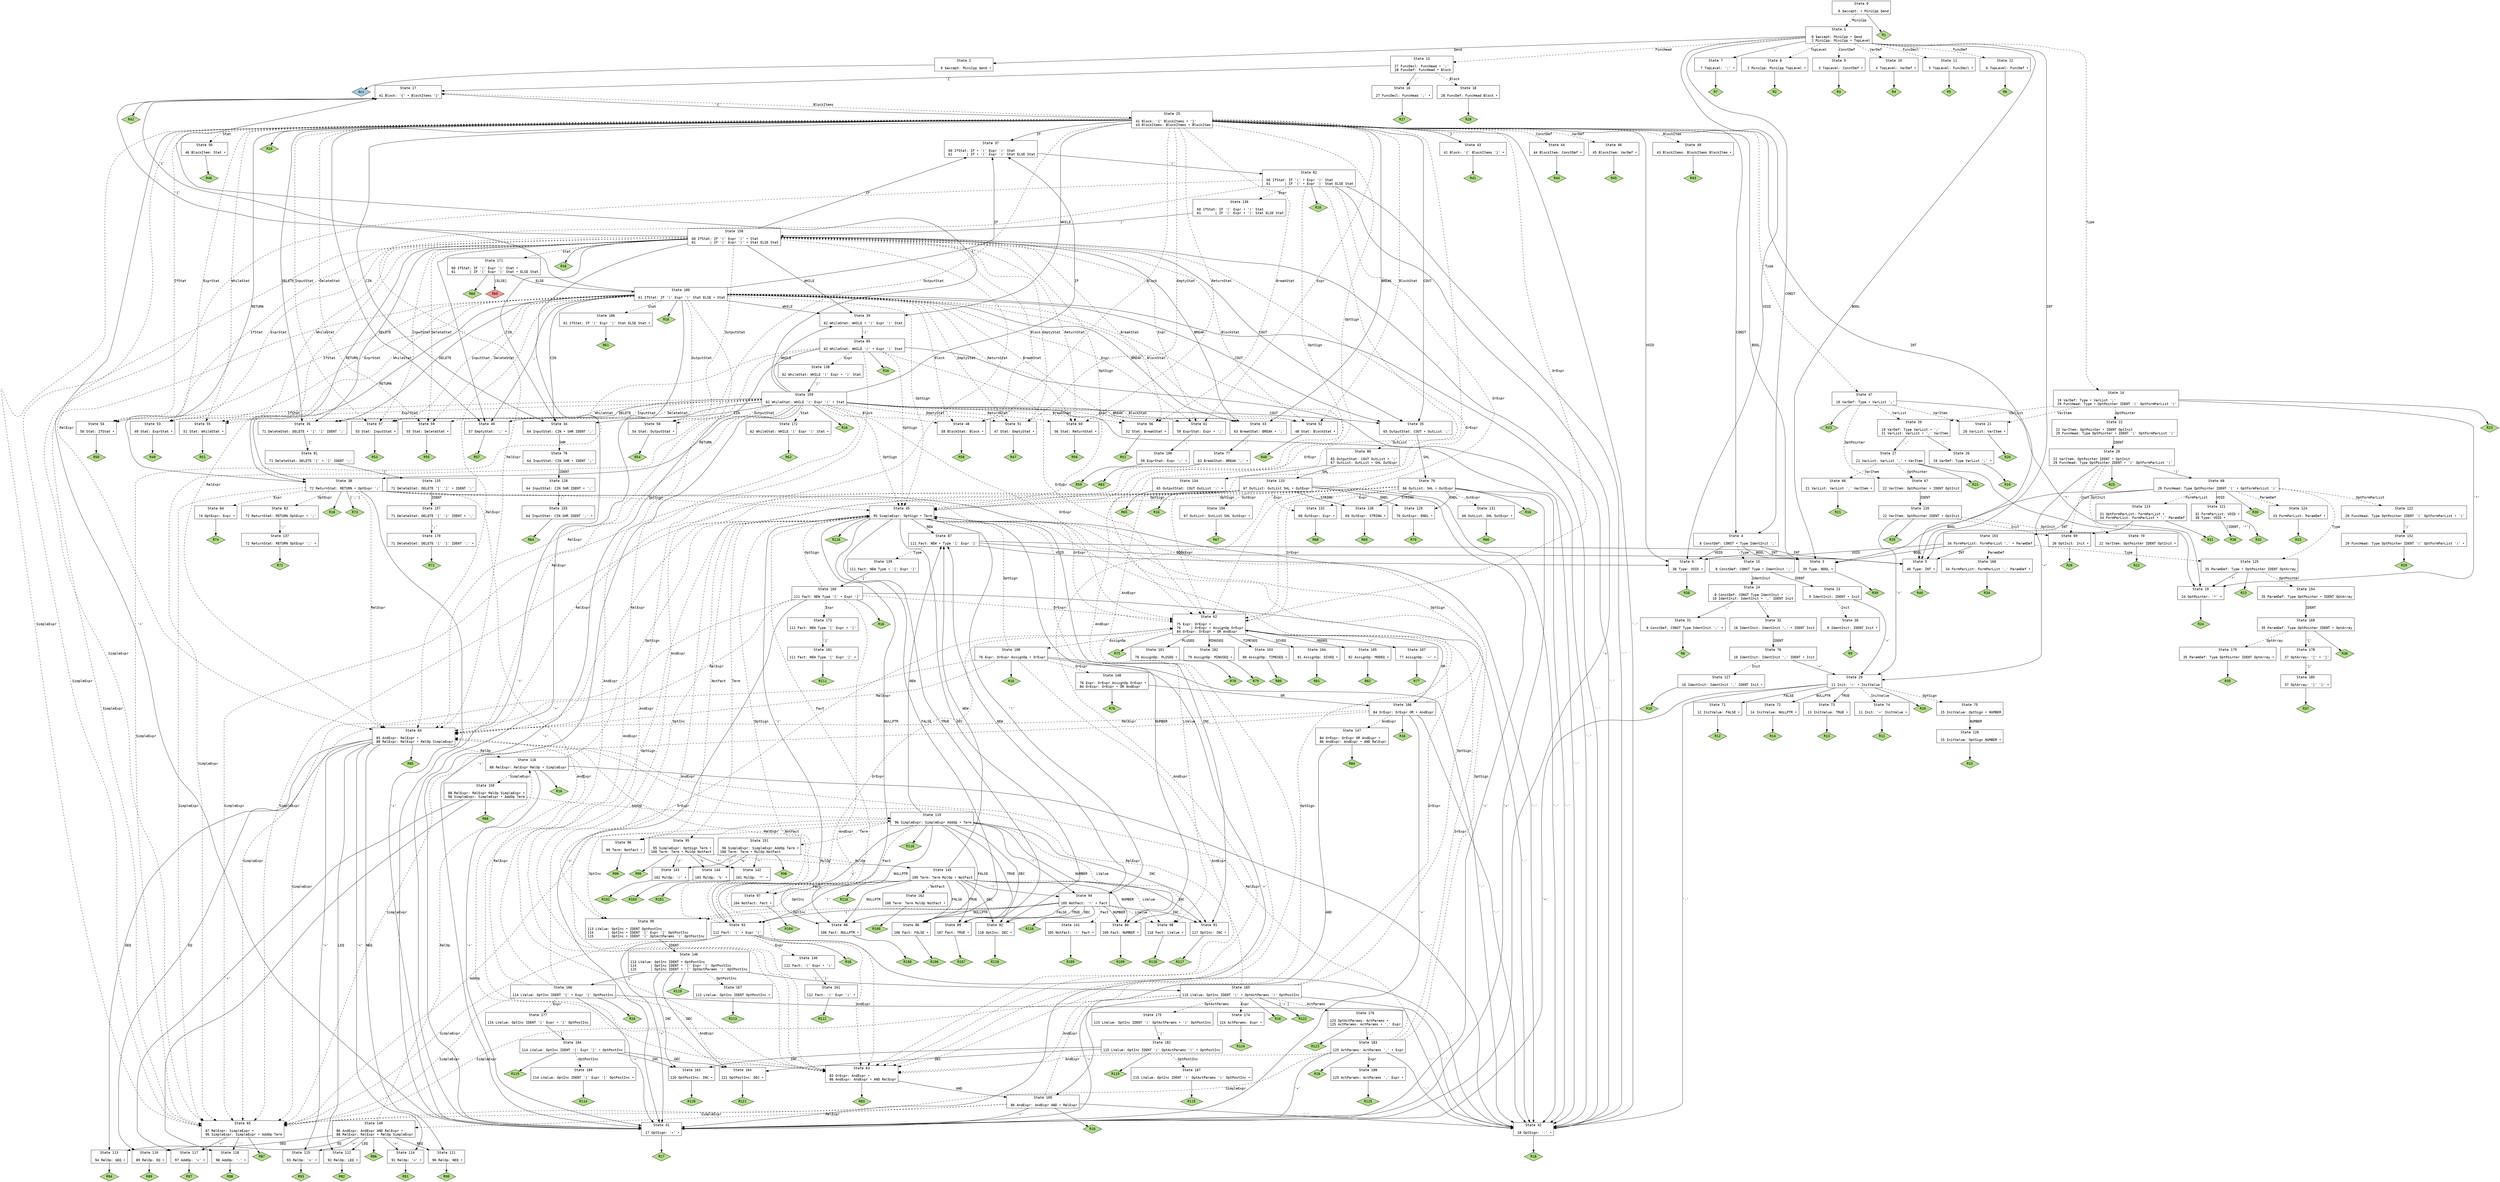 // Generated by GNU Bison 3.8.2.
// Report bugs to <bug-bison@gnu.org>.
// Home page: <https://www.gnu.org/software/bison/>.

digraph "MiniCpp.y"
{
  node [fontname = courier, shape = box, colorscheme = paired6]
  edge [fontname = courier]

  0 [label="State 0\n\l  0 $accept: • MiniCpp $end\l"]
  0 -> 1 [style=dashed label="MiniCpp"]
  0 -> "0R1" [style=solid]
 "0R1" [label="R1", fillcolor=3, shape=diamond, style=filled]
  1 [label="State 1\n\l  0 $accept: MiniCpp • $end\l  2 MiniCpp: MiniCpp • TopLevel\l"]
  1 -> 2 [style=solid label="$end"]
  1 -> 3 [style=solid label="BOOL"]
  1 -> 4 [style=solid label="CONST"]
  1 -> 5 [style=solid label="INT"]
  1 -> 6 [style=solid label="VOID"]
  1 -> 7 [style=solid label="';'"]
  1 -> 8 [style=dashed label="TopLevel"]
  1 -> 9 [style=dashed label="ConstDef"]
  1 -> 10 [style=dashed label="VarDef"]
  1 -> 11 [style=dashed label="FuncDecl"]
  1 -> 12 [style=dashed label="FuncDef"]
  1 -> 13 [style=dashed label="FuncHead"]
  1 -> 14 [style=dashed label="Type"]
  2 [label="State 2\n\l  0 $accept: MiniCpp $end •\l"]
  2 -> "2R0" [style=solid]
 "2R0" [label="Acc", fillcolor=1, shape=diamond, style=filled]
  3 [label="State 3\n\l 39 Type: BOOL •\l"]
  3 -> "3R39" [style=solid]
 "3R39" [label="R39", fillcolor=3, shape=diamond, style=filled]
  4 [label="State 4\n\l  8 ConstDef: CONST • Type IdentInit ';'\l"]
  4 -> 3 [style=solid label="BOOL"]
  4 -> 5 [style=solid label="INT"]
  4 -> 6 [style=solid label="VOID"]
  4 -> 15 [style=dashed label="Type"]
  5 [label="State 5\n\l 40 Type: INT •\l"]
  5 -> "5R40" [style=solid]
 "5R40" [label="R40", fillcolor=3, shape=diamond, style=filled]
  6 [label="State 6\n\l 38 Type: VOID •\l"]
  6 -> "6R38" [style=solid]
 "6R38" [label="R38", fillcolor=3, shape=diamond, style=filled]
  7 [label="State 7\n\l  7 TopLevel: ';' •\l"]
  7 -> "7R7" [style=solid]
 "7R7" [label="R7", fillcolor=3, shape=diamond, style=filled]
  8 [label="State 8\n\l  2 MiniCpp: MiniCpp TopLevel •\l"]
  8 -> "8R2" [style=solid]
 "8R2" [label="R2", fillcolor=3, shape=diamond, style=filled]
  9 [label="State 9\n\l  3 TopLevel: ConstDef •\l"]
  9 -> "9R3" [style=solid]
 "9R3" [label="R3", fillcolor=3, shape=diamond, style=filled]
  10 [label="State 10\n\l  4 TopLevel: VarDef •\l"]
  10 -> "10R4" [style=solid]
 "10R4" [label="R4", fillcolor=3, shape=diamond, style=filled]
  11 [label="State 11\n\l  5 TopLevel: FuncDecl •\l"]
  11 -> "11R5" [style=solid]
 "11R5" [label="R5", fillcolor=3, shape=diamond, style=filled]
  12 [label="State 12\n\l  6 TopLevel: FuncDef •\l"]
  12 -> "12R6" [style=solid]
 "12R6" [label="R6", fillcolor=3, shape=diamond, style=filled]
  13 [label="State 13\n\l 27 FuncDecl: FuncHead • ';'\l 28 FuncDef: FuncHead • Block\l"]
  13 -> 16 [style=solid label="';'"]
  13 -> 17 [style=solid label="'{'"]
  13 -> 18 [style=dashed label="Block"]
  14 [label="State 14\n\l 19 VarDef: Type • VarList ';'\l 29 FuncHead: Type • OptPointer IDENT '(' OptFormParList ')'\l"]
  14 -> 19 [style=solid label="'*'"]
  14 -> 20 [style=dashed label="VarList"]
  14 -> 21 [style=dashed label="VarItem"]
  14 -> 22 [style=dashed label="OptPointer"]
  14 -> "14R23" [style=solid]
 "14R23" [label="R23", fillcolor=3, shape=diamond, style=filled]
  15 [label="State 15\n\l  8 ConstDef: CONST Type • IdentInit ';'\l"]
  15 -> 23 [style=solid label="IDENT"]
  15 -> 24 [style=dashed label="IdentInit"]
  16 [label="State 16\n\l 27 FuncDecl: FuncHead ';' •\l"]
  16 -> "16R27" [style=solid]
 "16R27" [label="R27", fillcolor=3, shape=diamond, style=filled]
  17 [label="State 17\n\l 41 Block: '{' • BlockItems '}'\l"]
  17 -> 25 [style=dashed label="BlockItems"]
  17 -> "17R42" [style=solid]
 "17R42" [label="R42", fillcolor=3, shape=diamond, style=filled]
  18 [label="State 18\n\l 28 FuncDef: FuncHead Block •\l"]
  18 -> "18R28" [style=solid]
 "18R28" [label="R28", fillcolor=3, shape=diamond, style=filled]
  19 [label="State 19\n\l 24 OptPointer: '*' •\l"]
  19 -> "19R24" [style=solid]
 "19R24" [label="R24", fillcolor=3, shape=diamond, style=filled]
  20 [label="State 20\n\l 19 VarDef: Type VarList • ';'\l 21 VarList: VarList • ',' VarItem\l"]
  20 -> 26 [style=solid label="';'"]
  20 -> 27 [style=solid label="','"]
  21 [label="State 21\n\l 20 VarList: VarItem •\l"]
  21 -> "21R20" [style=solid]
 "21R20" [label="R20", fillcolor=3, shape=diamond, style=filled]
  22 [label="State 22\n\l 22 VarItem: OptPointer • IDENT OptInit\l 29 FuncHead: Type OptPointer • IDENT '(' OptFormParList ')'\l"]
  22 -> 28 [style=solid label="IDENT"]
  23 [label="State 23\n\l  9 IdentInit: IDENT • Init\l"]
  23 -> 29 [style=solid label="'='"]
  23 -> 30 [style=dashed label="Init"]
  24 [label="State 24\n\l  8 ConstDef: CONST Type IdentInit • ';'\l 10 IdentInit: IdentInit • ',' IDENT Init\l"]
  24 -> 31 [style=solid label="';'"]
  24 -> 32 [style=solid label="','"]
  25 [label="State 25\n\l 41 Block: '{' BlockItems • '}'\l 43 BlockItems: BlockItems • BlockItem\l"]
  25 -> 3 [style=solid label="BOOL"]
  25 -> 33 [style=solid label="BREAK"]
  25 -> 34 [style=solid label="CIN"]
  25 -> 4 [style=solid label="CONST"]
  25 -> 35 [style=solid label="COUT"]
  25 -> 36 [style=solid label="DELETE"]
  25 -> 37 [style=solid label="IF"]
  25 -> 5 [style=solid label="INT"]
  25 -> 38 [style=solid label="RETURN"]
  25 -> 6 [style=solid label="VOID"]
  25 -> 39 [style=solid label="WHILE"]
  25 -> 40 [style=solid label="';'"]
  25 -> 41 [style=solid label="'+'"]
  25 -> 42 [style=solid label="'-'"]
  25 -> 17 [style=solid label="'{'"]
  25 -> 43 [style=solid label="'}'"]
  25 -> 44 [style=dashed label="ConstDef"]
  25 -> 45 [style=dashed label="OptSign"]
  25 -> 46 [style=dashed label="VarDef"]
  25 -> 47 [style=dashed label="Type"]
  25 -> 48 [style=dashed label="Block"]
  25 -> 49 [style=dashed label="BlockItem"]
  25 -> 50 [style=dashed label="Stat"]
  25 -> 51 [style=dashed label="EmptyStat"]
  25 -> 52 [style=dashed label="BlockStat"]
  25 -> 53 [style=dashed label="ExprStat"]
  25 -> 54 [style=dashed label="IfStat"]
  25 -> 55 [style=dashed label="WhileStat"]
  25 -> 56 [style=dashed label="BreakStat"]
  25 -> 57 [style=dashed label="InputStat"]
  25 -> 58 [style=dashed label="OutputStat"]
  25 -> 59 [style=dashed label="DeleteStat"]
  25 -> 60 [style=dashed label="ReturnStat"]
  25 -> 61 [style=dashed label="Expr"]
  25 -> 62 [style=dashed label="OrExpr"]
  25 -> 63 [style=dashed label="AndExpr"]
  25 -> 64 [style=dashed label="RelExpr"]
  25 -> 65 [style=dashed label="SimpleExpr"]
  25 -> "25R16" [style=solid]
 "25R16" [label="R16", fillcolor=3, shape=diamond, style=filled]
  26 [label="State 26\n\l 19 VarDef: Type VarList ';' •\l"]
  26 -> "26R19" [style=solid]
 "26R19" [label="R19", fillcolor=3, shape=diamond, style=filled]
  27 [label="State 27\n\l 21 VarList: VarList ',' • VarItem\l"]
  27 -> 19 [style=solid label="'*'"]
  27 -> 66 [style=dashed label="VarItem"]
  27 -> 67 [style=dashed label="OptPointer"]
  27 -> "27R23" [style=solid]
 "27R23" [label="R23", fillcolor=3, shape=diamond, style=filled]
  28 [label="State 28\n\l 22 VarItem: OptPointer IDENT • OptInit\l 29 FuncHead: Type OptPointer IDENT • '(' OptFormParList ')'\l"]
  28 -> 29 [style=solid label="'='"]
  28 -> 68 [style=solid label="'('"]
  28 -> 69 [style=dashed label="Init"]
  28 -> 70 [style=dashed label="OptInit"]
  28 -> "28R25" [style=solid]
 "28R25" [label="R25", fillcolor=3, shape=diamond, style=filled]
  29 [label="State 29\n\l 11 Init: '=' • InitValue\l"]
  29 -> 71 [style=solid label="FALSE"]
  29 -> 72 [style=solid label="NULLPTR"]
  29 -> 73 [style=solid label="TRUE"]
  29 -> 41 [style=solid label="'+'"]
  29 -> 42 [style=solid label="'-'"]
  29 -> 74 [style=dashed label="InitValue"]
  29 -> 75 [style=dashed label="OptSign"]
  29 -> "29R16" [style=solid]
 "29R16" [label="R16", fillcolor=3, shape=diamond, style=filled]
  30 [label="State 30\n\l  9 IdentInit: IDENT Init •\l"]
  30 -> "30R9" [style=solid]
 "30R9" [label="R9", fillcolor=3, shape=diamond, style=filled]
  31 [label="State 31\n\l  8 ConstDef: CONST Type IdentInit ';' •\l"]
  31 -> "31R8" [style=solid]
 "31R8" [label="R8", fillcolor=3, shape=diamond, style=filled]
  32 [label="State 32\n\l 10 IdentInit: IdentInit ',' • IDENT Init\l"]
  32 -> 76 [style=solid label="IDENT"]
  33 [label="State 33\n\l 63 BreakStat: BREAK • ';'\l"]
  33 -> 77 [style=solid label="';'"]
  34 [label="State 34\n\l 64 InputStat: CIN • SHR IDENT ';'\l"]
  34 -> 78 [style=solid label="SHR"]
  35 [label="State 35\n\l 65 OutputStat: COUT • OutList ';'\l"]
  35 -> 79 [style=solid label="SHL"]
  35 -> 80 [style=dashed label="OutList"]
  36 [label="State 36\n\l 71 DeleteStat: DELETE • '[' ']' IDENT ';'\l"]
  36 -> 81 [style=solid label="'['"]
  37 [label="State 37\n\l 60 IfStat: IF • '(' Expr ')' Stat\l 61       | IF • '(' Expr ')' Stat ELSE Stat\l"]
  37 -> 82 [style=solid label="'('"]
  38 [label="State 38\n\l 72 ReturnStat: RETURN • OptExpr ';'\l"]
  38 -> 41 [style=solid label="'+'"]
  38 -> 42 [style=solid label="'-'"]
  38 -> 45 [style=dashed label="OptSign"]
  38 -> 83 [style=dashed label="OptExpr"]
  38 -> 84 [style=dashed label="Expr"]
  38 -> 62 [style=dashed label="OrExpr"]
  38 -> 63 [style=dashed label="AndExpr"]
  38 -> 64 [style=dashed label="RelExpr"]
  38 -> 65 [style=dashed label="SimpleExpr"]
  38 -> "38R16" [style=solid]
 "38R16" [label="R16", fillcolor=3, shape=diamond, style=filled]
  38 -> "38R73" [label="[';']", style=solid]
 "38R73" [label="R73", fillcolor=3, shape=diamond, style=filled]
  39 [label="State 39\n\l 62 WhileStat: WHILE • '(' Expr ')' Stat\l"]
  39 -> 85 [style=solid label="'('"]
  40 [label="State 40\n\l 57 EmptyStat: ';' •\l"]
  40 -> "40R57" [style=solid]
 "40R57" [label="R57", fillcolor=3, shape=diamond, style=filled]
  41 [label="State 41\n\l 17 OptSign: '+' •\l"]
  41 -> "41R17" [style=solid]
 "41R17" [label="R17", fillcolor=3, shape=diamond, style=filled]
  42 [label="State 42\n\l 18 OptSign: '-' •\l"]
  42 -> "42R18" [style=solid]
 "42R18" [label="R18", fillcolor=3, shape=diamond, style=filled]
  43 [label="State 43\n\l 41 Block: '{' BlockItems '}' •\l"]
  43 -> "43R41" [style=solid]
 "43R41" [label="R41", fillcolor=3, shape=diamond, style=filled]
  44 [label="State 44\n\l 44 BlockItem: ConstDef •\l"]
  44 -> "44R44" [style=solid]
 "44R44" [label="R44", fillcolor=3, shape=diamond, style=filled]
  45 [label="State 45\n\l 95 SimpleExpr: OptSign • Term\l"]
  45 -> 86 [style=solid label="FALSE"]
  45 -> 87 [style=solid label="NEW"]
  45 -> 88 [style=solid label="NULLPTR"]
  45 -> 89 [style=solid label="TRUE"]
  45 -> 90 [style=solid label="NUMBER"]
  45 -> 91 [style=solid label="INC"]
  45 -> 92 [style=solid label="DEC"]
  45 -> 93 [style=solid label="'('"]
  45 -> 94 [style=solid label="'!'"]
  45 -> 95 [style=dashed label="Term"]
  45 -> 96 [style=dashed label="NotFact"]
  45 -> 97 [style=dashed label="Fact"]
  45 -> 98 [style=dashed label="LValue"]
  45 -> 99 [style=dashed label="OptInc"]
  45 -> "45R116" [style=solid]
 "45R116" [label="R116", fillcolor=3, shape=diamond, style=filled]
  46 [label="State 46\n\l 45 BlockItem: VarDef •\l"]
  46 -> "46R45" [style=solid]
 "46R45" [label="R45", fillcolor=3, shape=diamond, style=filled]
  47 [label="State 47\n\l 19 VarDef: Type • VarList ';'\l"]
  47 -> 19 [style=solid label="'*'"]
  47 -> 20 [style=dashed label="VarList"]
  47 -> 21 [style=dashed label="VarItem"]
  47 -> 67 [style=dashed label="OptPointer"]
  47 -> "47R23" [style=solid]
 "47R23" [label="R23", fillcolor=3, shape=diamond, style=filled]
  48 [label="State 48\n\l 58 BlockStat: Block •\l"]
  48 -> "48R58" [style=solid]
 "48R58" [label="R58", fillcolor=3, shape=diamond, style=filled]
  49 [label="State 49\n\l 43 BlockItems: BlockItems BlockItem •\l"]
  49 -> "49R43" [style=solid]
 "49R43" [label="R43", fillcolor=3, shape=diamond, style=filled]
  50 [label="State 50\n\l 46 BlockItem: Stat •\l"]
  50 -> "50R46" [style=solid]
 "50R46" [label="R46", fillcolor=3, shape=diamond, style=filled]
  51 [label="State 51\n\l 47 Stat: EmptyStat •\l"]
  51 -> "51R47" [style=solid]
 "51R47" [label="R47", fillcolor=3, shape=diamond, style=filled]
  52 [label="State 52\n\l 48 Stat: BlockStat •\l"]
  52 -> "52R48" [style=solid]
 "52R48" [label="R48", fillcolor=3, shape=diamond, style=filled]
  53 [label="State 53\n\l 49 Stat: ExprStat •\l"]
  53 -> "53R49" [style=solid]
 "53R49" [label="R49", fillcolor=3, shape=diamond, style=filled]
  54 [label="State 54\n\l 50 Stat: IfStat •\l"]
  54 -> "54R50" [style=solid]
 "54R50" [label="R50", fillcolor=3, shape=diamond, style=filled]
  55 [label="State 55\n\l 51 Stat: WhileStat •\l"]
  55 -> "55R51" [style=solid]
 "55R51" [label="R51", fillcolor=3, shape=diamond, style=filled]
  56 [label="State 56\n\l 52 Stat: BreakStat •\l"]
  56 -> "56R52" [style=solid]
 "56R52" [label="R52", fillcolor=3, shape=diamond, style=filled]
  57 [label="State 57\n\l 53 Stat: InputStat •\l"]
  57 -> "57R53" [style=solid]
 "57R53" [label="R53", fillcolor=3, shape=diamond, style=filled]
  58 [label="State 58\n\l 54 Stat: OutputStat •\l"]
  58 -> "58R54" [style=solid]
 "58R54" [label="R54", fillcolor=3, shape=diamond, style=filled]
  59 [label="State 59\n\l 55 Stat: DeleteStat •\l"]
  59 -> "59R55" [style=solid]
 "59R55" [label="R55", fillcolor=3, shape=diamond, style=filled]
  60 [label="State 60\n\l 56 Stat: ReturnStat •\l"]
  60 -> "60R56" [style=solid]
 "60R56" [label="R56", fillcolor=3, shape=diamond, style=filled]
  61 [label="State 61\n\l 59 ExprStat: Expr • ';'\l"]
  61 -> 100 [style=solid label="';'"]
  62 [label="State 62\n\l 75 Expr: OrExpr •\l 76     | OrExpr • AssignOp OrExpr\l 84 OrExpr: OrExpr • OR AndExpr\l"]
  62 -> 101 [style=solid label="PLUSEQ"]
  62 -> 102 [style=solid label="MINUSEQ"]
  62 -> 103 [style=solid label="TIMESEQ"]
  62 -> 104 [style=solid label="DIVEQ"]
  62 -> 105 [style=solid label="MODEQ"]
  62 -> 106 [style=solid label="OR"]
  62 -> 107 [style=solid label="'='"]
  62 -> 108 [style=dashed label="AssignOp"]
  62 -> "62R75" [style=solid]
 "62R75" [label="R75", fillcolor=3, shape=diamond, style=filled]
  63 [label="State 63\n\l 83 OrExpr: AndExpr •\l 86 AndExpr: AndExpr • AND RelExpr\l"]
  63 -> 109 [style=solid label="AND"]
  63 -> "63R83" [style=solid]
 "63R83" [label="R83", fillcolor=3, shape=diamond, style=filled]
  64 [label="State 64\n\l 85 AndExpr: RelExpr •\l 88 RelExpr: RelExpr • RelOp SimpleExpr\l"]
  64 -> 110 [style=solid label="EQ"]
  64 -> 111 [style=solid label="NEQ"]
  64 -> 112 [style=solid label="LEQ"]
  64 -> 113 [style=solid label="GEQ"]
  64 -> 114 [style=solid label="'<'"]
  64 -> 115 [style=solid label="'>'"]
  64 -> 116 [style=dashed label="RelOp"]
  64 -> "64R85" [style=solid]
 "64R85" [label="R85", fillcolor=3, shape=diamond, style=filled]
  65 [label="State 65\n\l 87 RelExpr: SimpleExpr •\l 96 SimpleExpr: SimpleExpr • AddOp Term\l"]
  65 -> 117 [style=solid label="'+'"]
  65 -> 118 [style=solid label="'-'"]
  65 -> 119 [style=dashed label="AddOp"]
  65 -> "65R87" [style=solid]
 "65R87" [label="R87", fillcolor=3, shape=diamond, style=filled]
  66 [label="State 66\n\l 21 VarList: VarList ',' VarItem •\l"]
  66 -> "66R21" [style=solid]
 "66R21" [label="R21", fillcolor=3, shape=diamond, style=filled]
  67 [label="State 67\n\l 22 VarItem: OptPointer • IDENT OptInit\l"]
  67 -> 120 [style=solid label="IDENT"]
  68 [label="State 68\n\l 29 FuncHead: Type OptPointer IDENT '(' • OptFormParList ')'\l"]
  68 -> 3 [style=solid label="BOOL"]
  68 -> 5 [style=solid label="INT"]
  68 -> 121 [style=solid label="VOID"]
  68 -> 122 [style=dashed label="OptFormParList"]
  68 -> 123 [style=dashed label="FormParList"]
  68 -> 124 [style=dashed label="ParamDef"]
  68 -> 125 [style=dashed label="Type"]
  68 -> "68R30" [style=solid]
 "68R30" [label="R30", fillcolor=3, shape=diamond, style=filled]
  69 [label="State 69\n\l 26 OptInit: Init •\l"]
  69 -> "69R26" [style=solid]
 "69R26" [label="R26", fillcolor=3, shape=diamond, style=filled]
  70 [label="State 70\n\l 22 VarItem: OptPointer IDENT OptInit •\l"]
  70 -> "70R22" [style=solid]
 "70R22" [label="R22", fillcolor=3, shape=diamond, style=filled]
  71 [label="State 71\n\l 12 InitValue: FALSE •\l"]
  71 -> "71R12" [style=solid]
 "71R12" [label="R12", fillcolor=3, shape=diamond, style=filled]
  72 [label="State 72\n\l 14 InitValue: NULLPTR •\l"]
  72 -> "72R14" [style=solid]
 "72R14" [label="R14", fillcolor=3, shape=diamond, style=filled]
  73 [label="State 73\n\l 13 InitValue: TRUE •\l"]
  73 -> "73R13" [style=solid]
 "73R13" [label="R13", fillcolor=3, shape=diamond, style=filled]
  74 [label="State 74\n\l 11 Init: '=' InitValue •\l"]
  74 -> "74R11" [style=solid]
 "74R11" [label="R11", fillcolor=3, shape=diamond, style=filled]
  75 [label="State 75\n\l 15 InitValue: OptSign • NUMBER\l"]
  75 -> 126 [style=solid label="NUMBER"]
  76 [label="State 76\n\l 10 IdentInit: IdentInit ',' IDENT • Init\l"]
  76 -> 29 [style=solid label="'='"]
  76 -> 127 [style=dashed label="Init"]
  77 [label="State 77\n\l 63 BreakStat: BREAK ';' •\l"]
  77 -> "77R63" [style=solid]
 "77R63" [label="R63", fillcolor=3, shape=diamond, style=filled]
  78 [label="State 78\n\l 64 InputStat: CIN SHR • IDENT ';'\l"]
  78 -> 128 [style=solid label="IDENT"]
  79 [label="State 79\n\l 66 OutList: SHL • OutExpr\l"]
  79 -> 129 [style=solid label="ENDL"]
  79 -> 130 [style=solid label="STRING"]
  79 -> 41 [style=solid label="'+'"]
  79 -> 42 [style=solid label="'-'"]
  79 -> 45 [style=dashed label="OptSign"]
  79 -> 131 [style=dashed label="OutExpr"]
  79 -> 132 [style=dashed label="Expr"]
  79 -> 62 [style=dashed label="OrExpr"]
  79 -> 63 [style=dashed label="AndExpr"]
  79 -> 64 [style=dashed label="RelExpr"]
  79 -> 65 [style=dashed label="SimpleExpr"]
  79 -> "79R16" [style=solid]
 "79R16" [label="R16", fillcolor=3, shape=diamond, style=filled]
  80 [label="State 80\n\l 65 OutputStat: COUT OutList • ';'\l 67 OutList: OutList • SHL OutExpr\l"]
  80 -> 133 [style=solid label="SHL"]
  80 -> 134 [style=solid label="';'"]
  81 [label="State 81\n\l 71 DeleteStat: DELETE '[' • ']' IDENT ';'\l"]
  81 -> 135 [style=solid label="']'"]
  82 [label="State 82\n\l 60 IfStat: IF '(' • Expr ')' Stat\l 61       | IF '(' • Expr ')' Stat ELSE Stat\l"]
  82 -> 41 [style=solid label="'+'"]
  82 -> 42 [style=solid label="'-'"]
  82 -> 45 [style=dashed label="OptSign"]
  82 -> 136 [style=dashed label="Expr"]
  82 -> 62 [style=dashed label="OrExpr"]
  82 -> 63 [style=dashed label="AndExpr"]
  82 -> 64 [style=dashed label="RelExpr"]
  82 -> 65 [style=dashed label="SimpleExpr"]
  82 -> "82R16" [style=solid]
 "82R16" [label="R16", fillcolor=3, shape=diamond, style=filled]
  83 [label="State 83\n\l 72 ReturnStat: RETURN OptExpr • ';'\l"]
  83 -> 137 [style=solid label="';'"]
  84 [label="State 84\n\l 74 OptExpr: Expr •\l"]
  84 -> "84R74" [style=solid]
 "84R74" [label="R74", fillcolor=3, shape=diamond, style=filled]
  85 [label="State 85\n\l 62 WhileStat: WHILE '(' • Expr ')' Stat\l"]
  85 -> 41 [style=solid label="'+'"]
  85 -> 42 [style=solid label="'-'"]
  85 -> 45 [style=dashed label="OptSign"]
  85 -> 138 [style=dashed label="Expr"]
  85 -> 62 [style=dashed label="OrExpr"]
  85 -> 63 [style=dashed label="AndExpr"]
  85 -> 64 [style=dashed label="RelExpr"]
  85 -> 65 [style=dashed label="SimpleExpr"]
  85 -> "85R16" [style=solid]
 "85R16" [label="R16", fillcolor=3, shape=diamond, style=filled]
  86 [label="State 86\n\l106 Fact: FALSE •\l"]
  86 -> "86R106" [style=solid]
 "86R106" [label="R106", fillcolor=3, shape=diamond, style=filled]
  87 [label="State 87\n\l111 Fact: NEW • Type '[' Expr ']'\l"]
  87 -> 3 [style=solid label="BOOL"]
  87 -> 5 [style=solid label="INT"]
  87 -> 6 [style=solid label="VOID"]
  87 -> 139 [style=dashed label="Type"]
  88 [label="State 88\n\l108 Fact: NULLPTR •\l"]
  88 -> "88R108" [style=solid]
 "88R108" [label="R108", fillcolor=3, shape=diamond, style=filled]
  89 [label="State 89\n\l107 Fact: TRUE •\l"]
  89 -> "89R107" [style=solid]
 "89R107" [label="R107", fillcolor=3, shape=diamond, style=filled]
  90 [label="State 90\n\l109 Fact: NUMBER •\l"]
  90 -> "90R109" [style=solid]
 "90R109" [label="R109", fillcolor=3, shape=diamond, style=filled]
  91 [label="State 91\n\l117 OptInc: INC •\l"]
  91 -> "91R117" [style=solid]
 "91R117" [label="R117", fillcolor=3, shape=diamond, style=filled]
  92 [label="State 92\n\l118 OptInc: DEC •\l"]
  92 -> "92R118" [style=solid]
 "92R118" [label="R118", fillcolor=3, shape=diamond, style=filled]
  93 [label="State 93\n\l112 Fact: '(' • Expr ')'\l"]
  93 -> 41 [style=solid label="'+'"]
  93 -> 42 [style=solid label="'-'"]
  93 -> 45 [style=dashed label="OptSign"]
  93 -> 140 [style=dashed label="Expr"]
  93 -> 62 [style=dashed label="OrExpr"]
  93 -> 63 [style=dashed label="AndExpr"]
  93 -> 64 [style=dashed label="RelExpr"]
  93 -> 65 [style=dashed label="SimpleExpr"]
  93 -> "93R16" [style=solid]
 "93R16" [label="R16", fillcolor=3, shape=diamond, style=filled]
  94 [label="State 94\n\l105 NotFact: '!' • Fact\l"]
  94 -> 86 [style=solid label="FALSE"]
  94 -> 87 [style=solid label="NEW"]
  94 -> 88 [style=solid label="NULLPTR"]
  94 -> 89 [style=solid label="TRUE"]
  94 -> 90 [style=solid label="NUMBER"]
  94 -> 91 [style=solid label="INC"]
  94 -> 92 [style=solid label="DEC"]
  94 -> 93 [style=solid label="'('"]
  94 -> 141 [style=dashed label="Fact"]
  94 -> 98 [style=dashed label="LValue"]
  94 -> 99 [style=dashed label="OptInc"]
  94 -> "94R116" [style=solid]
 "94R116" [label="R116", fillcolor=3, shape=diamond, style=filled]
  95 [label="State 95\n\l 95 SimpleExpr: OptSign Term •\l100 Term: Term • MulOp NotFact\l"]
  95 -> 142 [style=solid label="'*'"]
  95 -> 143 [style=solid label="'/'"]
  95 -> 144 [style=solid label="'%'"]
  95 -> 145 [style=dashed label="MulOp"]
  95 -> "95R95" [style=solid]
 "95R95" [label="R95", fillcolor=3, shape=diamond, style=filled]
  96 [label="State 96\n\l 99 Term: NotFact •\l"]
  96 -> "96R99" [style=solid]
 "96R99" [label="R99", fillcolor=3, shape=diamond, style=filled]
  97 [label="State 97\n\l104 NotFact: Fact •\l"]
  97 -> "97R104" [style=solid]
 "97R104" [label="R104", fillcolor=3, shape=diamond, style=filled]
  98 [label="State 98\n\l110 Fact: LValue •\l"]
  98 -> "98R110" [style=solid]
 "98R110" [label="R110", fillcolor=3, shape=diamond, style=filled]
  99 [label="State 99\n\l113 LValue: OptInc • IDENT OptPostInc\l114       | OptInc • IDENT '[' Expr ']' OptPostInc\l115       | OptInc • IDENT '(' OptActParams ')' OptPostInc\l"]
  99 -> 146 [style=solid label="IDENT"]
  100 [label="State 100\n\l 59 ExprStat: Expr ';' •\l"]
  100 -> "100R59" [style=solid]
 "100R59" [label="R59", fillcolor=3, shape=diamond, style=filled]
  101 [label="State 101\n\l 78 AssignOp: PLUSEQ •\l"]
  101 -> "101R78" [style=solid]
 "101R78" [label="R78", fillcolor=3, shape=diamond, style=filled]
  102 [label="State 102\n\l 79 AssignOp: MINUSEQ •\l"]
  102 -> "102R79" [style=solid]
 "102R79" [label="R79", fillcolor=3, shape=diamond, style=filled]
  103 [label="State 103\n\l 80 AssignOp: TIMESEQ •\l"]
  103 -> "103R80" [style=solid]
 "103R80" [label="R80", fillcolor=3, shape=diamond, style=filled]
  104 [label="State 104\n\l 81 AssignOp: DIVEQ •\l"]
  104 -> "104R81" [style=solid]
 "104R81" [label="R81", fillcolor=3, shape=diamond, style=filled]
  105 [label="State 105\n\l 82 AssignOp: MODEQ •\l"]
  105 -> "105R82" [style=solid]
 "105R82" [label="R82", fillcolor=3, shape=diamond, style=filled]
  106 [label="State 106\n\l 84 OrExpr: OrExpr OR • AndExpr\l"]
  106 -> 41 [style=solid label="'+'"]
  106 -> 42 [style=solid label="'-'"]
  106 -> 45 [style=dashed label="OptSign"]
  106 -> 147 [style=dashed label="AndExpr"]
  106 -> 64 [style=dashed label="RelExpr"]
  106 -> 65 [style=dashed label="SimpleExpr"]
  106 -> "106R16" [style=solid]
 "106R16" [label="R16", fillcolor=3, shape=diamond, style=filled]
  107 [label="State 107\n\l 77 AssignOp: '=' •\l"]
  107 -> "107R77" [style=solid]
 "107R77" [label="R77", fillcolor=3, shape=diamond, style=filled]
  108 [label="State 108\n\l 76 Expr: OrExpr AssignOp • OrExpr\l"]
  108 -> 41 [style=solid label="'+'"]
  108 -> 42 [style=solid label="'-'"]
  108 -> 45 [style=dashed label="OptSign"]
  108 -> 148 [style=dashed label="OrExpr"]
  108 -> 63 [style=dashed label="AndExpr"]
  108 -> 64 [style=dashed label="RelExpr"]
  108 -> 65 [style=dashed label="SimpleExpr"]
  108 -> "108R16" [style=solid]
 "108R16" [label="R16", fillcolor=3, shape=diamond, style=filled]
  109 [label="State 109\n\l 86 AndExpr: AndExpr AND • RelExpr\l"]
  109 -> 41 [style=solid label="'+'"]
  109 -> 42 [style=solid label="'-'"]
  109 -> 45 [style=dashed label="OptSign"]
  109 -> 149 [style=dashed label="RelExpr"]
  109 -> 65 [style=dashed label="SimpleExpr"]
  109 -> "109R16" [style=solid]
 "109R16" [label="R16", fillcolor=3, shape=diamond, style=filled]
  110 [label="State 110\n\l 89 RelOp: EQ •\l"]
  110 -> "110R89" [style=solid]
 "110R89" [label="R89", fillcolor=3, shape=diamond, style=filled]
  111 [label="State 111\n\l 90 RelOp: NEQ •\l"]
  111 -> "111R90" [style=solid]
 "111R90" [label="R90", fillcolor=3, shape=diamond, style=filled]
  112 [label="State 112\n\l 92 RelOp: LEQ •\l"]
  112 -> "112R92" [style=solid]
 "112R92" [label="R92", fillcolor=3, shape=diamond, style=filled]
  113 [label="State 113\n\l 94 RelOp: GEQ •\l"]
  113 -> "113R94" [style=solid]
 "113R94" [label="R94", fillcolor=3, shape=diamond, style=filled]
  114 [label="State 114\n\l 91 RelOp: '<' •\l"]
  114 -> "114R91" [style=solid]
 "114R91" [label="R91", fillcolor=3, shape=diamond, style=filled]
  115 [label="State 115\n\l 93 RelOp: '>' •\l"]
  115 -> "115R93" [style=solid]
 "115R93" [label="R93", fillcolor=3, shape=diamond, style=filled]
  116 [label="State 116\n\l 88 RelExpr: RelExpr RelOp • SimpleExpr\l"]
  116 -> 41 [style=solid label="'+'"]
  116 -> 42 [style=solid label="'-'"]
  116 -> 45 [style=dashed label="OptSign"]
  116 -> 150 [style=dashed label="SimpleExpr"]
  116 -> "116R16" [style=solid]
 "116R16" [label="R16", fillcolor=3, shape=diamond, style=filled]
  117 [label="State 117\n\l 97 AddOp: '+' •\l"]
  117 -> "117R97" [style=solid]
 "117R97" [label="R97", fillcolor=3, shape=diamond, style=filled]
  118 [label="State 118\n\l 98 AddOp: '-' •\l"]
  118 -> "118R98" [style=solid]
 "118R98" [label="R98", fillcolor=3, shape=diamond, style=filled]
  119 [label="State 119\n\l 96 SimpleExpr: SimpleExpr AddOp • Term\l"]
  119 -> 86 [style=solid label="FALSE"]
  119 -> 87 [style=solid label="NEW"]
  119 -> 88 [style=solid label="NULLPTR"]
  119 -> 89 [style=solid label="TRUE"]
  119 -> 90 [style=solid label="NUMBER"]
  119 -> 91 [style=solid label="INC"]
  119 -> 92 [style=solid label="DEC"]
  119 -> 93 [style=solid label="'('"]
  119 -> 94 [style=solid label="'!'"]
  119 -> 151 [style=dashed label="Term"]
  119 -> 96 [style=dashed label="NotFact"]
  119 -> 97 [style=dashed label="Fact"]
  119 -> 98 [style=dashed label="LValue"]
  119 -> 99 [style=dashed label="OptInc"]
  119 -> "119R116" [style=solid]
 "119R116" [label="R116", fillcolor=3, shape=diamond, style=filled]
  120 [label="State 120\n\l 22 VarItem: OptPointer IDENT • OptInit\l"]
  120 -> 29 [style=solid label="'='"]
  120 -> 69 [style=dashed label="Init"]
  120 -> 70 [style=dashed label="OptInit"]
  120 -> "120R25" [style=solid]
 "120R25" [label="R25", fillcolor=3, shape=diamond, style=filled]
  121 [label="State 121\n\l 32 FormParList: VOID •\l 38 Type: VOID •\l"]
  121 -> "121R32" [style=solid]
 "121R32" [label="R32", fillcolor=3, shape=diamond, style=filled]
  121 -> "121R38" [label="[IDENT, '*']", style=solid]
 "121R38" [label="R38", fillcolor=3, shape=diamond, style=filled]
  122 [label="State 122\n\l 29 FuncHead: Type OptPointer IDENT '(' OptFormParList • ')'\l"]
  122 -> 152 [style=solid label="')'"]
  123 [label="State 123\n\l 31 OptFormParList: FormParList •\l 34 FormParList: FormParList • ',' ParamDef\l"]
  123 -> 153 [style=solid label="','"]
  123 -> "123R31" [style=solid]
 "123R31" [label="R31", fillcolor=3, shape=diamond, style=filled]
  124 [label="State 124\n\l 33 FormParList: ParamDef •\l"]
  124 -> "124R33" [style=solid]
 "124R33" [label="R33", fillcolor=3, shape=diamond, style=filled]
  125 [label="State 125\n\l 35 ParamDef: Type • OptPointer IDENT OptArray\l"]
  125 -> 19 [style=solid label="'*'"]
  125 -> 154 [style=dashed label="OptPointer"]
  125 -> "125R23" [style=solid]
 "125R23" [label="R23", fillcolor=3, shape=diamond, style=filled]
  126 [label="State 126\n\l 15 InitValue: OptSign NUMBER •\l"]
  126 -> "126R15" [style=solid]
 "126R15" [label="R15", fillcolor=3, shape=diamond, style=filled]
  127 [label="State 127\n\l 10 IdentInit: IdentInit ',' IDENT Init •\l"]
  127 -> "127R10" [style=solid]
 "127R10" [label="R10", fillcolor=3, shape=diamond, style=filled]
  128 [label="State 128\n\l 64 InputStat: CIN SHR IDENT • ';'\l"]
  128 -> 155 [style=solid label="';'"]
  129 [label="State 129\n\l 70 OutExpr: ENDL •\l"]
  129 -> "129R70" [style=solid]
 "129R70" [label="R70", fillcolor=3, shape=diamond, style=filled]
  130 [label="State 130\n\l 69 OutExpr: STRING •\l"]
  130 -> "130R69" [style=solid]
 "130R69" [label="R69", fillcolor=3, shape=diamond, style=filled]
  131 [label="State 131\n\l 66 OutList: SHL OutExpr •\l"]
  131 -> "131R66" [style=solid]
 "131R66" [label="R66", fillcolor=3, shape=diamond, style=filled]
  132 [label="State 132\n\l 68 OutExpr: Expr •\l"]
  132 -> "132R68" [style=solid]
 "132R68" [label="R68", fillcolor=3, shape=diamond, style=filled]
  133 [label="State 133\n\l 67 OutList: OutList SHL • OutExpr\l"]
  133 -> 129 [style=solid label="ENDL"]
  133 -> 130 [style=solid label="STRING"]
  133 -> 41 [style=solid label="'+'"]
  133 -> 42 [style=solid label="'-'"]
  133 -> 45 [style=dashed label="OptSign"]
  133 -> 156 [style=dashed label="OutExpr"]
  133 -> 132 [style=dashed label="Expr"]
  133 -> 62 [style=dashed label="OrExpr"]
  133 -> 63 [style=dashed label="AndExpr"]
  133 -> 64 [style=dashed label="RelExpr"]
  133 -> 65 [style=dashed label="SimpleExpr"]
  133 -> "133R16" [style=solid]
 "133R16" [label="R16", fillcolor=3, shape=diamond, style=filled]
  134 [label="State 134\n\l 65 OutputStat: COUT OutList ';' •\l"]
  134 -> "134R65" [style=solid]
 "134R65" [label="R65", fillcolor=3, shape=diamond, style=filled]
  135 [label="State 135\n\l 71 DeleteStat: DELETE '[' ']' • IDENT ';'\l"]
  135 -> 157 [style=solid label="IDENT"]
  136 [label="State 136\n\l 60 IfStat: IF '(' Expr • ')' Stat\l 61       | IF '(' Expr • ')' Stat ELSE Stat\l"]
  136 -> 158 [style=solid label="')'"]
  137 [label="State 137\n\l 72 ReturnStat: RETURN OptExpr ';' •\l"]
  137 -> "137R72" [style=solid]
 "137R72" [label="R72", fillcolor=3, shape=diamond, style=filled]
  138 [label="State 138\n\l 62 WhileStat: WHILE '(' Expr • ')' Stat\l"]
  138 -> 159 [style=solid label="')'"]
  139 [label="State 139\n\l111 Fact: NEW Type • '[' Expr ']'\l"]
  139 -> 160 [style=solid label="'['"]
  140 [label="State 140\n\l112 Fact: '(' Expr • ')'\l"]
  140 -> 161 [style=solid label="')'"]
  141 [label="State 141\n\l105 NotFact: '!' Fact •\l"]
  141 -> "141R105" [style=solid]
 "141R105" [label="R105", fillcolor=3, shape=diamond, style=filled]
  142 [label="State 142\n\l101 MulOp: '*' •\l"]
  142 -> "142R101" [style=solid]
 "142R101" [label="R101", fillcolor=3, shape=diamond, style=filled]
  143 [label="State 143\n\l102 MulOp: '/' •\l"]
  143 -> "143R102" [style=solid]
 "143R102" [label="R102", fillcolor=3, shape=diamond, style=filled]
  144 [label="State 144\n\l103 MulOp: '%' •\l"]
  144 -> "144R103" [style=solid]
 "144R103" [label="R103", fillcolor=3, shape=diamond, style=filled]
  145 [label="State 145\n\l100 Term: Term MulOp • NotFact\l"]
  145 -> 86 [style=solid label="FALSE"]
  145 -> 87 [style=solid label="NEW"]
  145 -> 88 [style=solid label="NULLPTR"]
  145 -> 89 [style=solid label="TRUE"]
  145 -> 90 [style=solid label="NUMBER"]
  145 -> 91 [style=solid label="INC"]
  145 -> 92 [style=solid label="DEC"]
  145 -> 93 [style=solid label="'('"]
  145 -> 94 [style=solid label="'!'"]
  145 -> 162 [style=dashed label="NotFact"]
  145 -> 97 [style=dashed label="Fact"]
  145 -> 98 [style=dashed label="LValue"]
  145 -> 99 [style=dashed label="OptInc"]
  145 -> "145R116" [style=solid]
 "145R116" [label="R116", fillcolor=3, shape=diamond, style=filled]
  146 [label="State 146\n\l113 LValue: OptInc IDENT • OptPostInc\l114       | OptInc IDENT • '[' Expr ']' OptPostInc\l115       | OptInc IDENT • '(' OptActParams ')' OptPostInc\l"]
  146 -> 163 [style=solid label="INC"]
  146 -> 164 [style=solid label="DEC"]
  146 -> 165 [style=solid label="'('"]
  146 -> 166 [style=solid label="'['"]
  146 -> 167 [style=dashed label="OptPostInc"]
  146 -> "146R119" [style=solid]
 "146R119" [label="R119", fillcolor=3, shape=diamond, style=filled]
  147 [label="State 147\n\l 84 OrExpr: OrExpr OR AndExpr •\l 86 AndExpr: AndExpr • AND RelExpr\l"]
  147 -> 109 [style=solid label="AND"]
  147 -> "147R84" [style=solid]
 "147R84" [label="R84", fillcolor=3, shape=diamond, style=filled]
  148 [label="State 148\n\l 76 Expr: OrExpr AssignOp OrExpr •\l 84 OrExpr: OrExpr • OR AndExpr\l"]
  148 -> 106 [style=solid label="OR"]
  148 -> "148R76" [style=solid]
 "148R76" [label="R76", fillcolor=3, shape=diamond, style=filled]
  149 [label="State 149\n\l 86 AndExpr: AndExpr AND RelExpr •\l 88 RelExpr: RelExpr • RelOp SimpleExpr\l"]
  149 -> 110 [style=solid label="EQ"]
  149 -> 111 [style=solid label="NEQ"]
  149 -> 112 [style=solid label="LEQ"]
  149 -> 113 [style=solid label="GEQ"]
  149 -> 114 [style=solid label="'<'"]
  149 -> 115 [style=solid label="'>'"]
  149 -> 116 [style=dashed label="RelOp"]
  149 -> "149R86" [style=solid]
 "149R86" [label="R86", fillcolor=3, shape=diamond, style=filled]
  150 [label="State 150\n\l 88 RelExpr: RelExpr RelOp SimpleExpr •\l 96 SimpleExpr: SimpleExpr • AddOp Term\l"]
  150 -> 117 [style=solid label="'+'"]
  150 -> 118 [style=solid label="'-'"]
  150 -> 119 [style=dashed label="AddOp"]
  150 -> "150R88" [style=solid]
 "150R88" [label="R88", fillcolor=3, shape=diamond, style=filled]
  151 [label="State 151\n\l 96 SimpleExpr: SimpleExpr AddOp Term •\l100 Term: Term • MulOp NotFact\l"]
  151 -> 142 [style=solid label="'*'"]
  151 -> 143 [style=solid label="'/'"]
  151 -> 144 [style=solid label="'%'"]
  151 -> 145 [style=dashed label="MulOp"]
  151 -> "151R96" [style=solid]
 "151R96" [label="R96", fillcolor=3, shape=diamond, style=filled]
  152 [label="State 152\n\l 29 FuncHead: Type OptPointer IDENT '(' OptFormParList ')' •\l"]
  152 -> "152R29" [style=solid]
 "152R29" [label="R29", fillcolor=3, shape=diamond, style=filled]
  153 [label="State 153\n\l 34 FormParList: FormParList ',' • ParamDef\l"]
  153 -> 3 [style=solid label="BOOL"]
  153 -> 5 [style=solid label="INT"]
  153 -> 6 [style=solid label="VOID"]
  153 -> 168 [style=dashed label="ParamDef"]
  153 -> 125 [style=dashed label="Type"]
  154 [label="State 154\n\l 35 ParamDef: Type OptPointer • IDENT OptArray\l"]
  154 -> 169 [style=solid label="IDENT"]
  155 [label="State 155\n\l 64 InputStat: CIN SHR IDENT ';' •\l"]
  155 -> "155R64" [style=solid]
 "155R64" [label="R64", fillcolor=3, shape=diamond, style=filled]
  156 [label="State 156\n\l 67 OutList: OutList SHL OutExpr •\l"]
  156 -> "156R67" [style=solid]
 "156R67" [label="R67", fillcolor=3, shape=diamond, style=filled]
  157 [label="State 157\n\l 71 DeleteStat: DELETE '[' ']' IDENT • ';'\l"]
  157 -> 170 [style=solid label="';'"]
  158 [label="State 158\n\l 60 IfStat: IF '(' Expr ')' • Stat\l 61       | IF '(' Expr ')' • Stat ELSE Stat\l"]
  158 -> 33 [style=solid label="BREAK"]
  158 -> 34 [style=solid label="CIN"]
  158 -> 35 [style=solid label="COUT"]
  158 -> 36 [style=solid label="DELETE"]
  158 -> 37 [style=solid label="IF"]
  158 -> 38 [style=solid label="RETURN"]
  158 -> 39 [style=solid label="WHILE"]
  158 -> 40 [style=solid label="';'"]
  158 -> 41 [style=solid label="'+'"]
  158 -> 42 [style=solid label="'-'"]
  158 -> 17 [style=solid label="'{'"]
  158 -> 45 [style=dashed label="OptSign"]
  158 -> 48 [style=dashed label="Block"]
  158 -> 171 [style=dashed label="Stat"]
  158 -> 51 [style=dashed label="EmptyStat"]
  158 -> 52 [style=dashed label="BlockStat"]
  158 -> 53 [style=dashed label="ExprStat"]
  158 -> 54 [style=dashed label="IfStat"]
  158 -> 55 [style=dashed label="WhileStat"]
  158 -> 56 [style=dashed label="BreakStat"]
  158 -> 57 [style=dashed label="InputStat"]
  158 -> 58 [style=dashed label="OutputStat"]
  158 -> 59 [style=dashed label="DeleteStat"]
  158 -> 60 [style=dashed label="ReturnStat"]
  158 -> 61 [style=dashed label="Expr"]
  158 -> 62 [style=dashed label="OrExpr"]
  158 -> 63 [style=dashed label="AndExpr"]
  158 -> 64 [style=dashed label="RelExpr"]
  158 -> 65 [style=dashed label="SimpleExpr"]
  158 -> "158R16" [style=solid]
 "158R16" [label="R16", fillcolor=3, shape=diamond, style=filled]
  159 [label="State 159\n\l 62 WhileStat: WHILE '(' Expr ')' • Stat\l"]
  159 -> 33 [style=solid label="BREAK"]
  159 -> 34 [style=solid label="CIN"]
  159 -> 35 [style=solid label="COUT"]
  159 -> 36 [style=solid label="DELETE"]
  159 -> 37 [style=solid label="IF"]
  159 -> 38 [style=solid label="RETURN"]
  159 -> 39 [style=solid label="WHILE"]
  159 -> 40 [style=solid label="';'"]
  159 -> 41 [style=solid label="'+'"]
  159 -> 42 [style=solid label="'-'"]
  159 -> 17 [style=solid label="'{'"]
  159 -> 45 [style=dashed label="OptSign"]
  159 -> 48 [style=dashed label="Block"]
  159 -> 172 [style=dashed label="Stat"]
  159 -> 51 [style=dashed label="EmptyStat"]
  159 -> 52 [style=dashed label="BlockStat"]
  159 -> 53 [style=dashed label="ExprStat"]
  159 -> 54 [style=dashed label="IfStat"]
  159 -> 55 [style=dashed label="WhileStat"]
  159 -> 56 [style=dashed label="BreakStat"]
  159 -> 57 [style=dashed label="InputStat"]
  159 -> 58 [style=dashed label="OutputStat"]
  159 -> 59 [style=dashed label="DeleteStat"]
  159 -> 60 [style=dashed label="ReturnStat"]
  159 -> 61 [style=dashed label="Expr"]
  159 -> 62 [style=dashed label="OrExpr"]
  159 -> 63 [style=dashed label="AndExpr"]
  159 -> 64 [style=dashed label="RelExpr"]
  159 -> 65 [style=dashed label="SimpleExpr"]
  159 -> "159R16" [style=solid]
 "159R16" [label="R16", fillcolor=3, shape=diamond, style=filled]
  160 [label="State 160\n\l111 Fact: NEW Type '[' • Expr ']'\l"]
  160 -> 41 [style=solid label="'+'"]
  160 -> 42 [style=solid label="'-'"]
  160 -> 45 [style=dashed label="OptSign"]
  160 -> 173 [style=dashed label="Expr"]
  160 -> 62 [style=dashed label="OrExpr"]
  160 -> 63 [style=dashed label="AndExpr"]
  160 -> 64 [style=dashed label="RelExpr"]
  160 -> 65 [style=dashed label="SimpleExpr"]
  160 -> "160R16" [style=solid]
 "160R16" [label="R16", fillcolor=3, shape=diamond, style=filled]
  161 [label="State 161\n\l112 Fact: '(' Expr ')' •\l"]
  161 -> "161R112" [style=solid]
 "161R112" [label="R112", fillcolor=3, shape=diamond, style=filled]
  162 [label="State 162\n\l100 Term: Term MulOp NotFact •\l"]
  162 -> "162R100" [style=solid]
 "162R100" [label="R100", fillcolor=3, shape=diamond, style=filled]
  163 [label="State 163\n\l120 OptPostInc: INC •\l"]
  163 -> "163R120" [style=solid]
 "163R120" [label="R120", fillcolor=3, shape=diamond, style=filled]
  164 [label="State 164\n\l121 OptPostInc: DEC •\l"]
  164 -> "164R121" [style=solid]
 "164R121" [label="R121", fillcolor=3, shape=diamond, style=filled]
  165 [label="State 165\n\l115 LValue: OptInc IDENT '(' • OptActParams ')' OptPostInc\l"]
  165 -> 41 [style=solid label="'+'"]
  165 -> 42 [style=solid label="'-'"]
  165 -> 45 [style=dashed label="OptSign"]
  165 -> 174 [style=dashed label="Expr"]
  165 -> 62 [style=dashed label="OrExpr"]
  165 -> 63 [style=dashed label="AndExpr"]
  165 -> 64 [style=dashed label="RelExpr"]
  165 -> 65 [style=dashed label="SimpleExpr"]
  165 -> 175 [style=dashed label="OptActParams"]
  165 -> 176 [style=dashed label="ActParams"]
  165 -> "165R16" [style=solid]
 "165R16" [label="R16", fillcolor=3, shape=diamond, style=filled]
  165 -> "165R122" [label="[')']", style=solid]
 "165R122" [label="R122", fillcolor=3, shape=diamond, style=filled]
  166 [label="State 166\n\l114 LValue: OptInc IDENT '[' • Expr ']' OptPostInc\l"]
  166 -> 41 [style=solid label="'+'"]
  166 -> 42 [style=solid label="'-'"]
  166 -> 45 [style=dashed label="OptSign"]
  166 -> 177 [style=dashed label="Expr"]
  166 -> 62 [style=dashed label="OrExpr"]
  166 -> 63 [style=dashed label="AndExpr"]
  166 -> 64 [style=dashed label="RelExpr"]
  166 -> 65 [style=dashed label="SimpleExpr"]
  166 -> "166R16" [style=solid]
 "166R16" [label="R16", fillcolor=3, shape=diamond, style=filled]
  167 [label="State 167\n\l113 LValue: OptInc IDENT OptPostInc •\l"]
  167 -> "167R113" [style=solid]
 "167R113" [label="R113", fillcolor=3, shape=diamond, style=filled]
  168 [label="State 168\n\l 34 FormParList: FormParList ',' ParamDef •\l"]
  168 -> "168R34" [style=solid]
 "168R34" [label="R34", fillcolor=3, shape=diamond, style=filled]
  169 [label="State 169\n\l 35 ParamDef: Type OptPointer IDENT • OptArray\l"]
  169 -> 178 [style=solid label="'['"]
  169 -> 179 [style=dashed label="OptArray"]
  169 -> "169R36" [style=solid]
 "169R36" [label="R36", fillcolor=3, shape=diamond, style=filled]
  170 [label="State 170\n\l 71 DeleteStat: DELETE '[' ']' IDENT ';' •\l"]
  170 -> "170R71" [style=solid]
 "170R71" [label="R71", fillcolor=3, shape=diamond, style=filled]
  171 [label="State 171\n\l 60 IfStat: IF '(' Expr ')' Stat •\l 61       | IF '(' Expr ')' Stat • ELSE Stat\l"]
  171 -> 180 [style=solid label="ELSE"]
  171 -> "171R60d" [label="[ELSE]", style=solid]
 "171R60d" [label="R60", fillcolor=5, shape=diamond, style=filled]
  171 -> "171R60" [style=solid]
 "171R60" [label="R60", fillcolor=3, shape=diamond, style=filled]
  172 [label="State 172\n\l 62 WhileStat: WHILE '(' Expr ')' Stat •\l"]
  172 -> "172R62" [style=solid]
 "172R62" [label="R62", fillcolor=3, shape=diamond, style=filled]
  173 [label="State 173\n\l111 Fact: NEW Type '[' Expr • ']'\l"]
  173 -> 181 [style=solid label="']'"]
  174 [label="State 174\n\l124 ActParams: Expr •\l"]
  174 -> "174R124" [style=solid]
 "174R124" [label="R124", fillcolor=3, shape=diamond, style=filled]
  175 [label="State 175\n\l115 LValue: OptInc IDENT '(' OptActParams • ')' OptPostInc\l"]
  175 -> 182 [style=solid label="')'"]
  176 [label="State 176\n\l123 OptActParams: ActParams •\l125 ActParams: ActParams • ',' Expr\l"]
  176 -> 183 [style=solid label="','"]
  176 -> "176R123" [style=solid]
 "176R123" [label="R123", fillcolor=3, shape=diamond, style=filled]
  177 [label="State 177\n\l114 LValue: OptInc IDENT '[' Expr • ']' OptPostInc\l"]
  177 -> 184 [style=solid label="']'"]
  178 [label="State 178\n\l 37 OptArray: '[' • ']'\l"]
  178 -> 185 [style=solid label="']'"]
  179 [label="State 179\n\l 35 ParamDef: Type OptPointer IDENT OptArray •\l"]
  179 -> "179R35" [style=solid]
 "179R35" [label="R35", fillcolor=3, shape=diamond, style=filled]
  180 [label="State 180\n\l 61 IfStat: IF '(' Expr ')' Stat ELSE • Stat\l"]
  180 -> 33 [style=solid label="BREAK"]
  180 -> 34 [style=solid label="CIN"]
  180 -> 35 [style=solid label="COUT"]
  180 -> 36 [style=solid label="DELETE"]
  180 -> 37 [style=solid label="IF"]
  180 -> 38 [style=solid label="RETURN"]
  180 -> 39 [style=solid label="WHILE"]
  180 -> 40 [style=solid label="';'"]
  180 -> 41 [style=solid label="'+'"]
  180 -> 42 [style=solid label="'-'"]
  180 -> 17 [style=solid label="'{'"]
  180 -> 45 [style=dashed label="OptSign"]
  180 -> 48 [style=dashed label="Block"]
  180 -> 186 [style=dashed label="Stat"]
  180 -> 51 [style=dashed label="EmptyStat"]
  180 -> 52 [style=dashed label="BlockStat"]
  180 -> 53 [style=dashed label="ExprStat"]
  180 -> 54 [style=dashed label="IfStat"]
  180 -> 55 [style=dashed label="WhileStat"]
  180 -> 56 [style=dashed label="BreakStat"]
  180 -> 57 [style=dashed label="InputStat"]
  180 -> 58 [style=dashed label="OutputStat"]
  180 -> 59 [style=dashed label="DeleteStat"]
  180 -> 60 [style=dashed label="ReturnStat"]
  180 -> 61 [style=dashed label="Expr"]
  180 -> 62 [style=dashed label="OrExpr"]
  180 -> 63 [style=dashed label="AndExpr"]
  180 -> 64 [style=dashed label="RelExpr"]
  180 -> 65 [style=dashed label="SimpleExpr"]
  180 -> "180R16" [style=solid]
 "180R16" [label="R16", fillcolor=3, shape=diamond, style=filled]
  181 [label="State 181\n\l111 Fact: NEW Type '[' Expr ']' •\l"]
  181 -> "181R111" [style=solid]
 "181R111" [label="R111", fillcolor=3, shape=diamond, style=filled]
  182 [label="State 182\n\l115 LValue: OptInc IDENT '(' OptActParams ')' • OptPostInc\l"]
  182 -> 163 [style=solid label="INC"]
  182 -> 164 [style=solid label="DEC"]
  182 -> 187 [style=dashed label="OptPostInc"]
  182 -> "182R119" [style=solid]
 "182R119" [label="R119", fillcolor=3, shape=diamond, style=filled]
  183 [label="State 183\n\l125 ActParams: ActParams ',' • Expr\l"]
  183 -> 41 [style=solid label="'+'"]
  183 -> 42 [style=solid label="'-'"]
  183 -> 45 [style=dashed label="OptSign"]
  183 -> 188 [style=dashed label="Expr"]
  183 -> 62 [style=dashed label="OrExpr"]
  183 -> 63 [style=dashed label="AndExpr"]
  183 -> 64 [style=dashed label="RelExpr"]
  183 -> 65 [style=dashed label="SimpleExpr"]
  183 -> "183R16" [style=solid]
 "183R16" [label="R16", fillcolor=3, shape=diamond, style=filled]
  184 [label="State 184\n\l114 LValue: OptInc IDENT '[' Expr ']' • OptPostInc\l"]
  184 -> 163 [style=solid label="INC"]
  184 -> 164 [style=solid label="DEC"]
  184 -> 189 [style=dashed label="OptPostInc"]
  184 -> "184R119" [style=solid]
 "184R119" [label="R119", fillcolor=3, shape=diamond, style=filled]
  185 [label="State 185\n\l 37 OptArray: '[' ']' •\l"]
  185 -> "185R37" [style=solid]
 "185R37" [label="R37", fillcolor=3, shape=diamond, style=filled]
  186 [label="State 186\n\l 61 IfStat: IF '(' Expr ')' Stat ELSE Stat •\l"]
  186 -> "186R61" [style=solid]
 "186R61" [label="R61", fillcolor=3, shape=diamond, style=filled]
  187 [label="State 187\n\l115 LValue: OptInc IDENT '(' OptActParams ')' OptPostInc •\l"]
  187 -> "187R115" [style=solid]
 "187R115" [label="R115", fillcolor=3, shape=diamond, style=filled]
  188 [label="State 188\n\l125 ActParams: ActParams ',' Expr •\l"]
  188 -> "188R125" [style=solid]
 "188R125" [label="R125", fillcolor=3, shape=diamond, style=filled]
  189 [label="State 189\n\l114 LValue: OptInc IDENT '[' Expr ']' OptPostInc •\l"]
  189 -> "189R114" [style=solid]
 "189R114" [label="R114", fillcolor=3, shape=diamond, style=filled]
}
